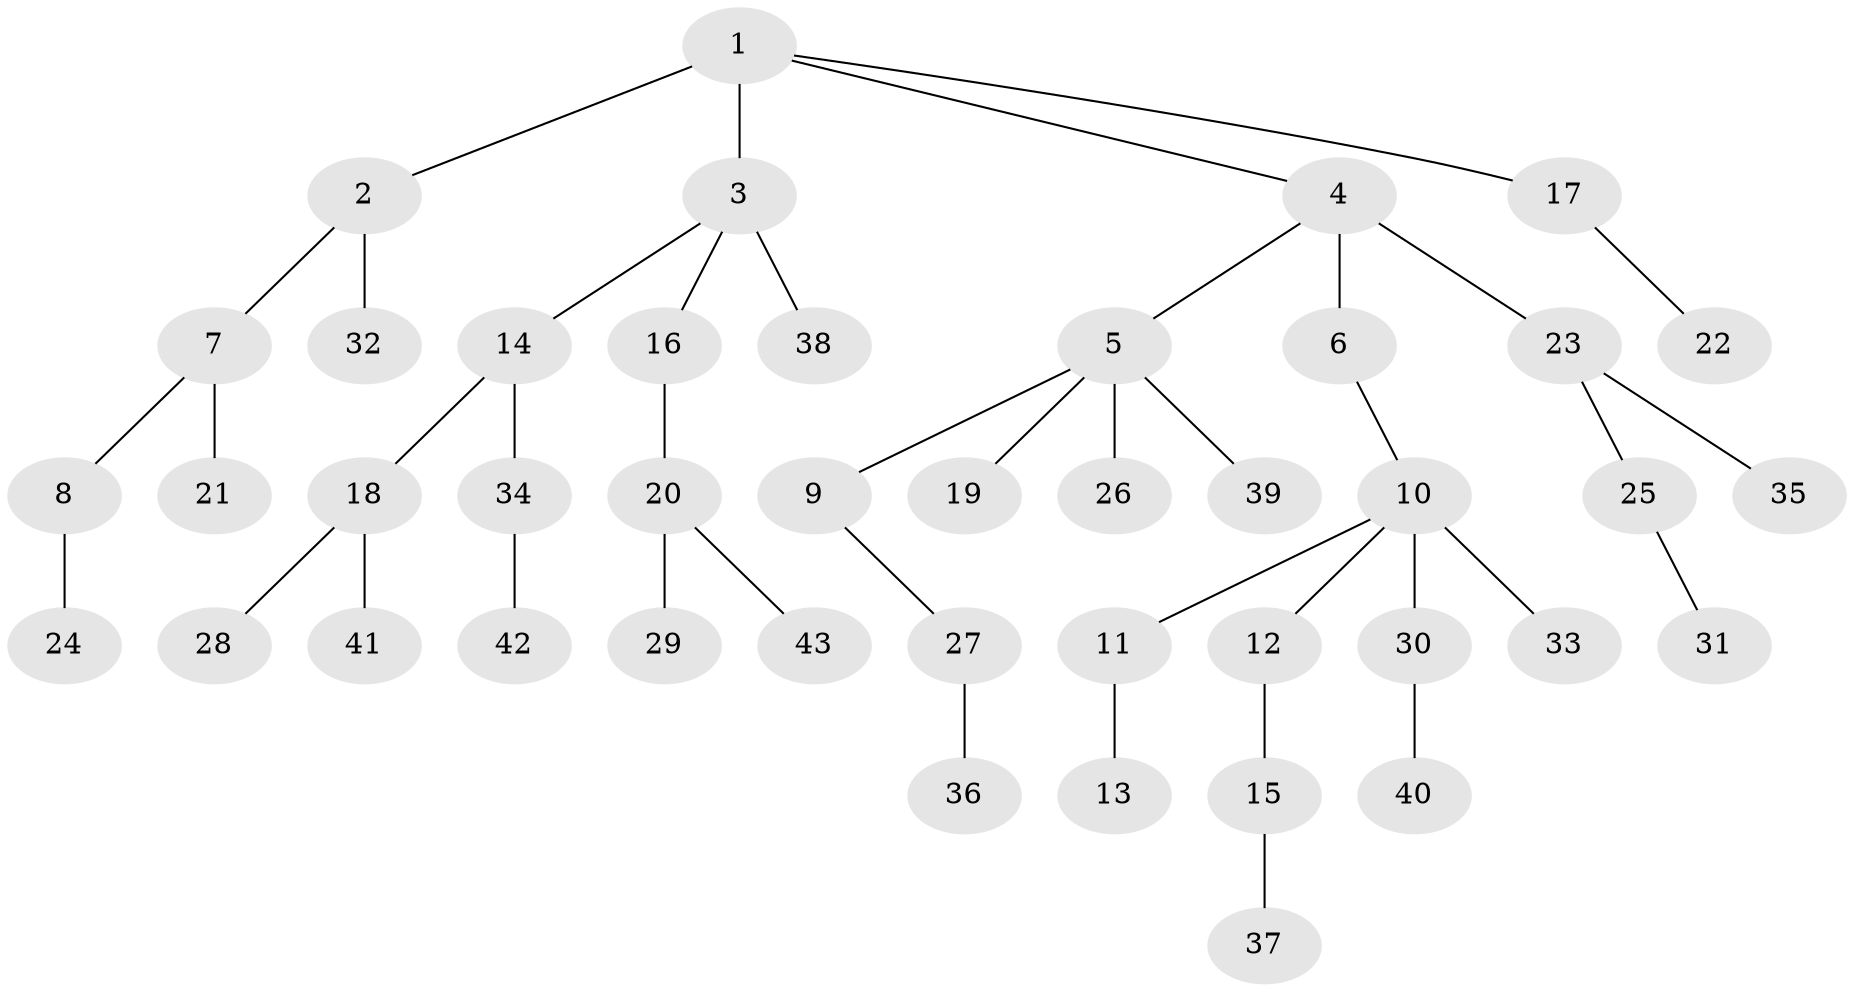 // original degree distribution, {6: 0.012048192771084338, 4: 0.13253012048192772, 3: 0.12048192771084337, 5: 0.012048192771084338, 2: 0.2289156626506024, 1: 0.4939759036144578}
// Generated by graph-tools (version 1.1) at 2025/36/03/09/25 02:36:56]
// undirected, 43 vertices, 42 edges
graph export_dot {
graph [start="1"]
  node [color=gray90,style=filled];
  1;
  2;
  3;
  4;
  5;
  6;
  7;
  8;
  9;
  10;
  11;
  12;
  13;
  14;
  15;
  16;
  17;
  18;
  19;
  20;
  21;
  22;
  23;
  24;
  25;
  26;
  27;
  28;
  29;
  30;
  31;
  32;
  33;
  34;
  35;
  36;
  37;
  38;
  39;
  40;
  41;
  42;
  43;
  1 -- 2 [weight=1.0];
  1 -- 3 [weight=2.0];
  1 -- 4 [weight=1.0];
  1 -- 17 [weight=1.0];
  2 -- 7 [weight=1.0];
  2 -- 32 [weight=1.0];
  3 -- 14 [weight=1.0];
  3 -- 16 [weight=1.0];
  3 -- 38 [weight=1.0];
  4 -- 5 [weight=1.0];
  4 -- 6 [weight=2.0];
  4 -- 23 [weight=1.0];
  5 -- 9 [weight=1.0];
  5 -- 19 [weight=1.0];
  5 -- 26 [weight=1.0];
  5 -- 39 [weight=1.0];
  6 -- 10 [weight=1.0];
  7 -- 8 [weight=1.0];
  7 -- 21 [weight=2.0];
  8 -- 24 [weight=1.0];
  9 -- 27 [weight=1.0];
  10 -- 11 [weight=1.0];
  10 -- 12 [weight=1.0];
  10 -- 30 [weight=1.0];
  10 -- 33 [weight=1.0];
  11 -- 13 [weight=3.0];
  12 -- 15 [weight=2.0];
  14 -- 18 [weight=1.0];
  14 -- 34 [weight=1.0];
  15 -- 37 [weight=1.0];
  16 -- 20 [weight=1.0];
  17 -- 22 [weight=1.0];
  18 -- 28 [weight=1.0];
  18 -- 41 [weight=1.0];
  20 -- 29 [weight=1.0];
  20 -- 43 [weight=1.0];
  23 -- 25 [weight=1.0];
  23 -- 35 [weight=1.0];
  25 -- 31 [weight=2.0];
  27 -- 36 [weight=1.0];
  30 -- 40 [weight=1.0];
  34 -- 42 [weight=1.0];
}
